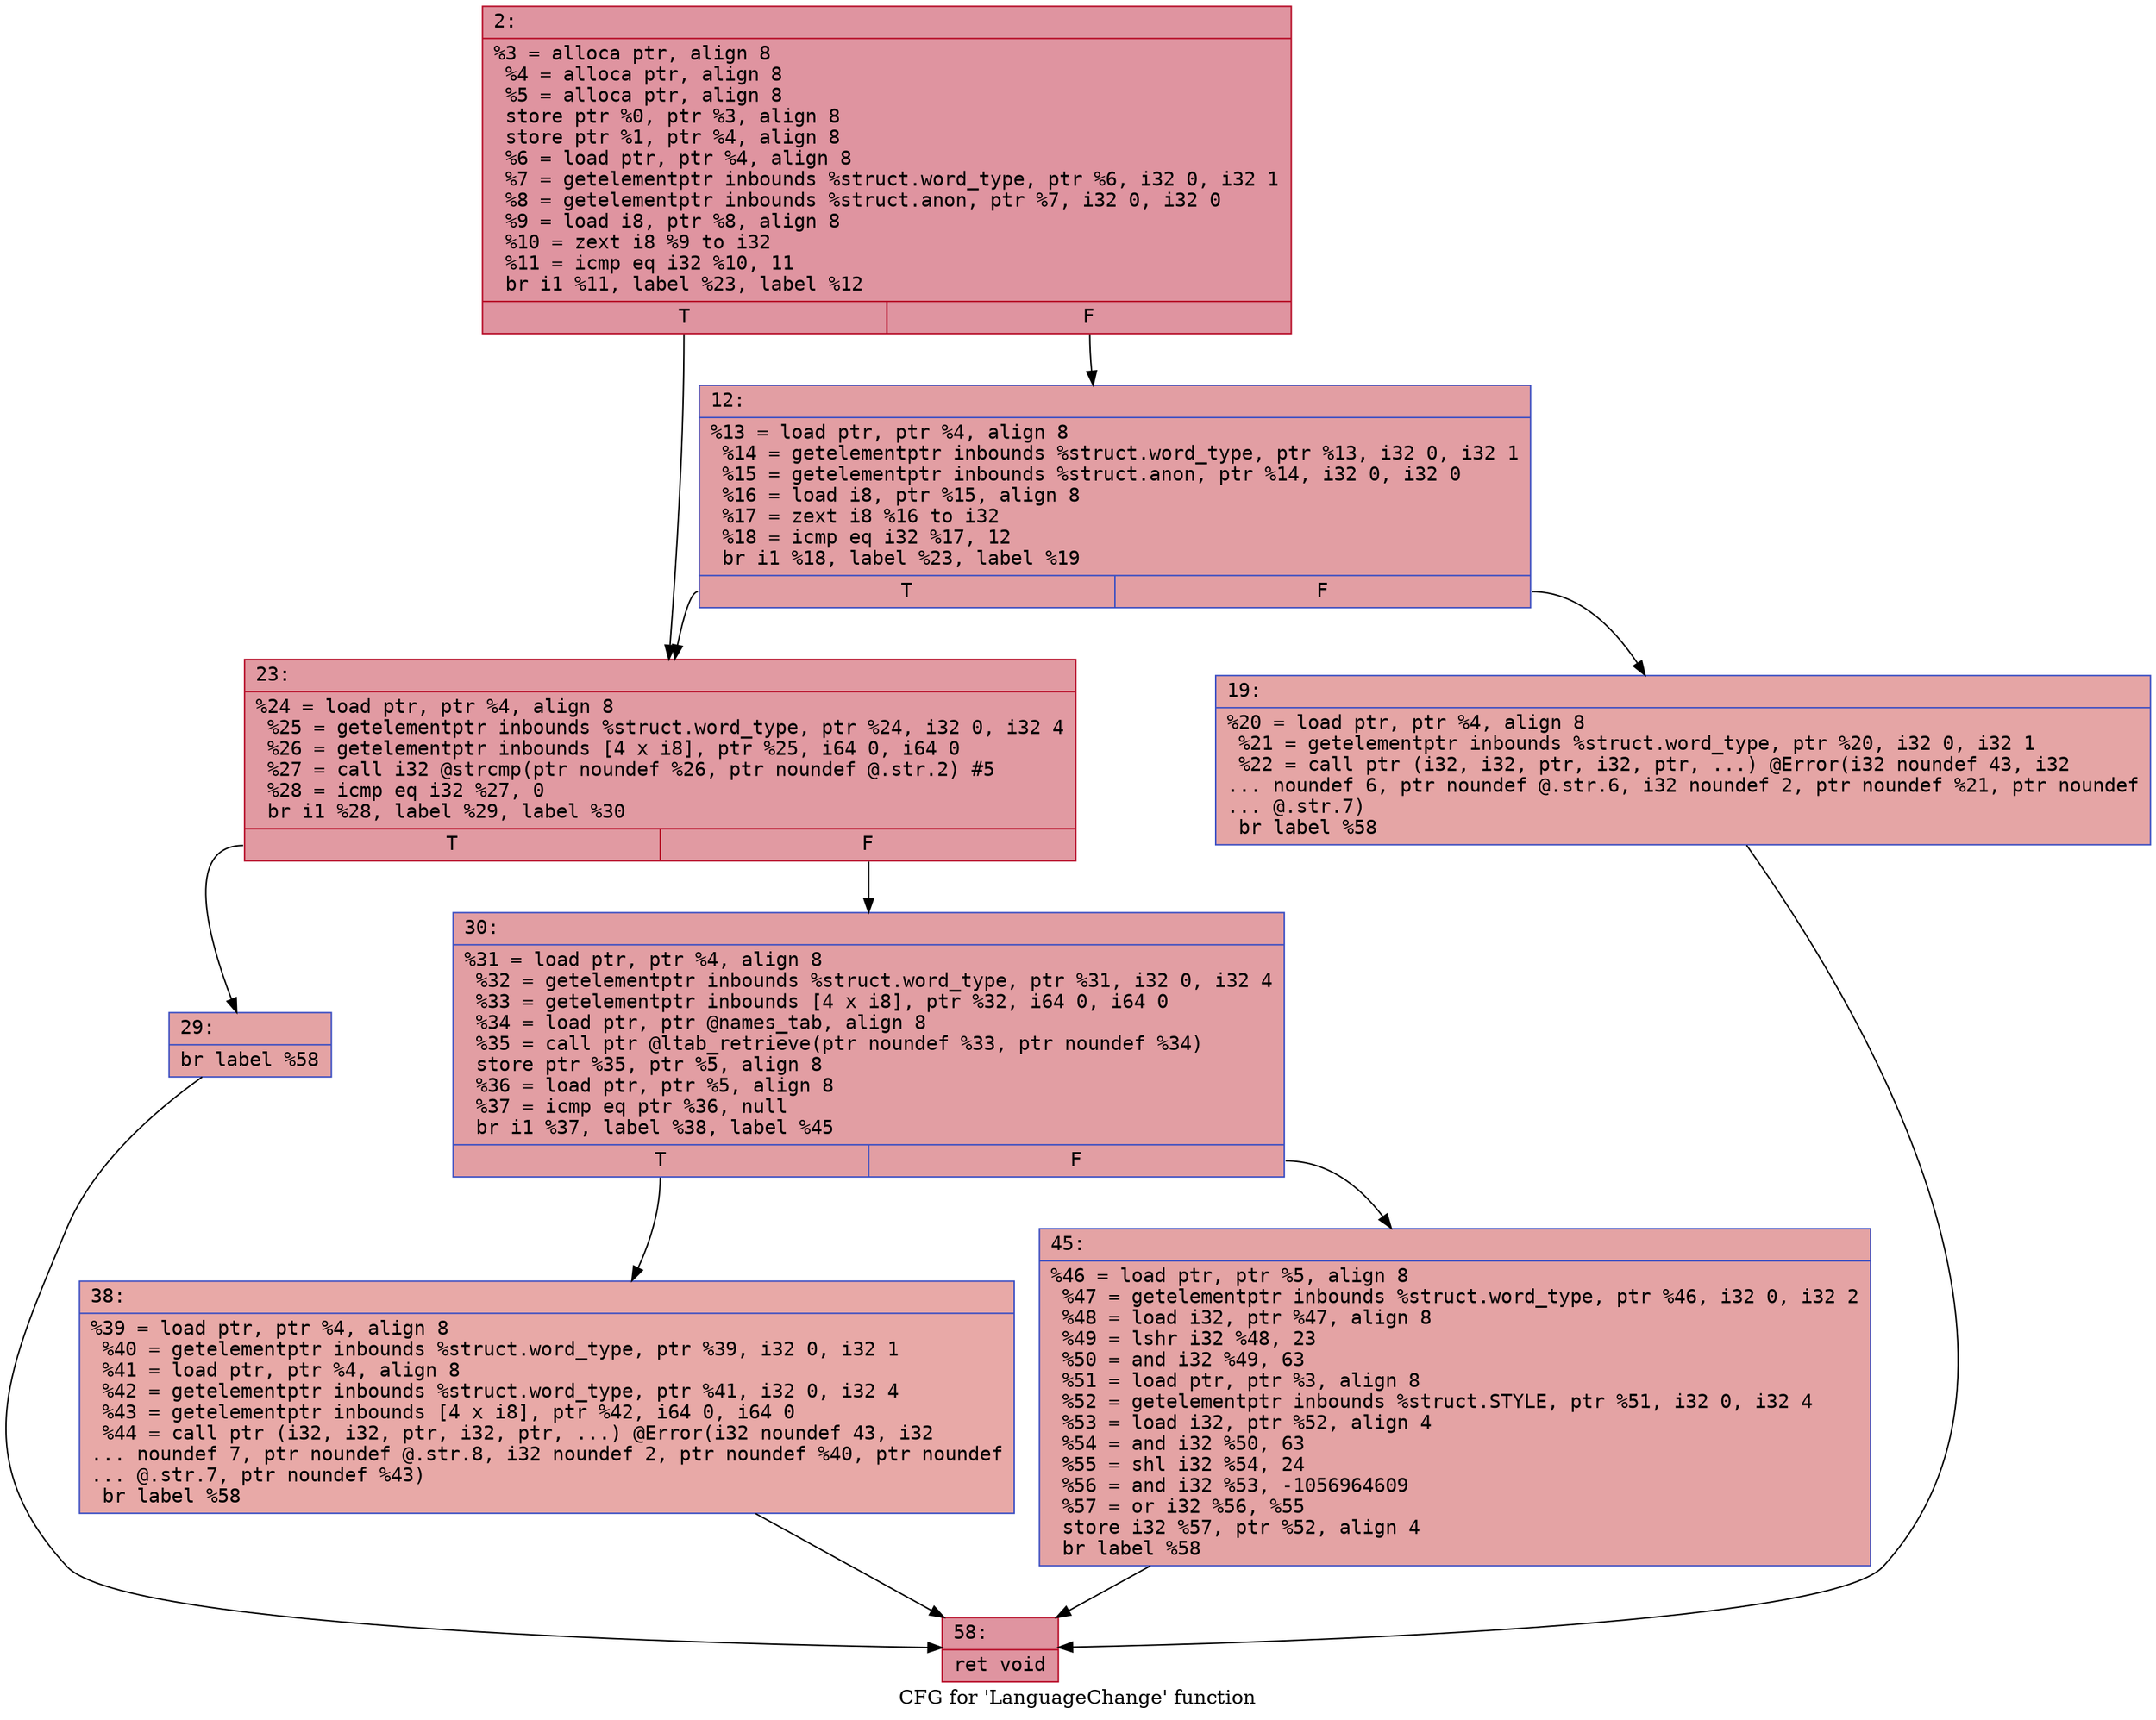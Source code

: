digraph "CFG for 'LanguageChange' function" {
	label="CFG for 'LanguageChange' function";

	Node0x600001a11ef0 [shape=record,color="#b70d28ff", style=filled, fillcolor="#b70d2870" fontname="Courier",label="{2:\l|  %3 = alloca ptr, align 8\l  %4 = alloca ptr, align 8\l  %5 = alloca ptr, align 8\l  store ptr %0, ptr %3, align 8\l  store ptr %1, ptr %4, align 8\l  %6 = load ptr, ptr %4, align 8\l  %7 = getelementptr inbounds %struct.word_type, ptr %6, i32 0, i32 1\l  %8 = getelementptr inbounds %struct.anon, ptr %7, i32 0, i32 0\l  %9 = load i8, ptr %8, align 8\l  %10 = zext i8 %9 to i32\l  %11 = icmp eq i32 %10, 11\l  br i1 %11, label %23, label %12\l|{<s0>T|<s1>F}}"];
	Node0x600001a11ef0:s0 -> Node0x600001a11fe0[tooltip="2 -> 23\nProbability 50.00%" ];
	Node0x600001a11ef0:s1 -> Node0x600001a11f40[tooltip="2 -> 12\nProbability 50.00%" ];
	Node0x600001a11f40 [shape=record,color="#3d50c3ff", style=filled, fillcolor="#be242e70" fontname="Courier",label="{12:\l|  %13 = load ptr, ptr %4, align 8\l  %14 = getelementptr inbounds %struct.word_type, ptr %13, i32 0, i32 1\l  %15 = getelementptr inbounds %struct.anon, ptr %14, i32 0, i32 0\l  %16 = load i8, ptr %15, align 8\l  %17 = zext i8 %16 to i32\l  %18 = icmp eq i32 %17, 12\l  br i1 %18, label %23, label %19\l|{<s0>T|<s1>F}}"];
	Node0x600001a11f40:s0 -> Node0x600001a11fe0[tooltip="12 -> 23\nProbability 50.00%" ];
	Node0x600001a11f40:s1 -> Node0x600001a11f90[tooltip="12 -> 19\nProbability 50.00%" ];
	Node0x600001a11f90 [shape=record,color="#3d50c3ff", style=filled, fillcolor="#c5333470" fontname="Courier",label="{19:\l|  %20 = load ptr, ptr %4, align 8\l  %21 = getelementptr inbounds %struct.word_type, ptr %20, i32 0, i32 1\l  %22 = call ptr (i32, i32, ptr, i32, ptr, ...) @Error(i32 noundef 43, i32\l... noundef 6, ptr noundef @.str.6, i32 noundef 2, ptr noundef %21, ptr noundef\l... @.str.7)\l  br label %58\l}"];
	Node0x600001a11f90 -> Node0x600001a12170[tooltip="19 -> 58\nProbability 100.00%" ];
	Node0x600001a11fe0 [shape=record,color="#b70d28ff", style=filled, fillcolor="#bb1b2c70" fontname="Courier",label="{23:\l|  %24 = load ptr, ptr %4, align 8\l  %25 = getelementptr inbounds %struct.word_type, ptr %24, i32 0, i32 4\l  %26 = getelementptr inbounds [4 x i8], ptr %25, i64 0, i64 0\l  %27 = call i32 @strcmp(ptr noundef %26, ptr noundef @.str.2) #5\l  %28 = icmp eq i32 %27, 0\l  br i1 %28, label %29, label %30\l|{<s0>T|<s1>F}}"];
	Node0x600001a11fe0:s0 -> Node0x600001a12030[tooltip="23 -> 29\nProbability 37.50%" ];
	Node0x600001a11fe0:s1 -> Node0x600001a12080[tooltip="23 -> 30\nProbability 62.50%" ];
	Node0x600001a12030 [shape=record,color="#3d50c3ff", style=filled, fillcolor="#c32e3170" fontname="Courier",label="{29:\l|  br label %58\l}"];
	Node0x600001a12030 -> Node0x600001a12170[tooltip="29 -> 58\nProbability 100.00%" ];
	Node0x600001a12080 [shape=record,color="#3d50c3ff", style=filled, fillcolor="#be242e70" fontname="Courier",label="{30:\l|  %31 = load ptr, ptr %4, align 8\l  %32 = getelementptr inbounds %struct.word_type, ptr %31, i32 0, i32 4\l  %33 = getelementptr inbounds [4 x i8], ptr %32, i64 0, i64 0\l  %34 = load ptr, ptr @names_tab, align 8\l  %35 = call ptr @ltab_retrieve(ptr noundef %33, ptr noundef %34)\l  store ptr %35, ptr %5, align 8\l  %36 = load ptr, ptr %5, align 8\l  %37 = icmp eq ptr %36, null\l  br i1 %37, label %38, label %45\l|{<s0>T|<s1>F}}"];
	Node0x600001a12080:s0 -> Node0x600001a120d0[tooltip="30 -> 38\nProbability 37.50%" ];
	Node0x600001a12080:s1 -> Node0x600001a12120[tooltip="30 -> 45\nProbability 62.50%" ];
	Node0x600001a120d0 [shape=record,color="#3d50c3ff", style=filled, fillcolor="#ca3b3770" fontname="Courier",label="{38:\l|  %39 = load ptr, ptr %4, align 8\l  %40 = getelementptr inbounds %struct.word_type, ptr %39, i32 0, i32 1\l  %41 = load ptr, ptr %4, align 8\l  %42 = getelementptr inbounds %struct.word_type, ptr %41, i32 0, i32 4\l  %43 = getelementptr inbounds [4 x i8], ptr %42, i64 0, i64 0\l  %44 = call ptr (i32, i32, ptr, i32, ptr, ...) @Error(i32 noundef 43, i32\l... noundef 7, ptr noundef @.str.8, i32 noundef 2, ptr noundef %40, ptr noundef\l... @.str.7, ptr noundef %43)\l  br label %58\l}"];
	Node0x600001a120d0 -> Node0x600001a12170[tooltip="38 -> 58\nProbability 100.00%" ];
	Node0x600001a12120 [shape=record,color="#3d50c3ff", style=filled, fillcolor="#c32e3170" fontname="Courier",label="{45:\l|  %46 = load ptr, ptr %5, align 8\l  %47 = getelementptr inbounds %struct.word_type, ptr %46, i32 0, i32 2\l  %48 = load i32, ptr %47, align 8\l  %49 = lshr i32 %48, 23\l  %50 = and i32 %49, 63\l  %51 = load ptr, ptr %3, align 8\l  %52 = getelementptr inbounds %struct.STYLE, ptr %51, i32 0, i32 4\l  %53 = load i32, ptr %52, align 4\l  %54 = and i32 %50, 63\l  %55 = shl i32 %54, 24\l  %56 = and i32 %53, -1056964609\l  %57 = or i32 %56, %55\l  store i32 %57, ptr %52, align 4\l  br label %58\l}"];
	Node0x600001a12120 -> Node0x600001a12170[tooltip="45 -> 58\nProbability 100.00%" ];
	Node0x600001a12170 [shape=record,color="#b70d28ff", style=filled, fillcolor="#b70d2870" fontname="Courier",label="{58:\l|  ret void\l}"];
}
